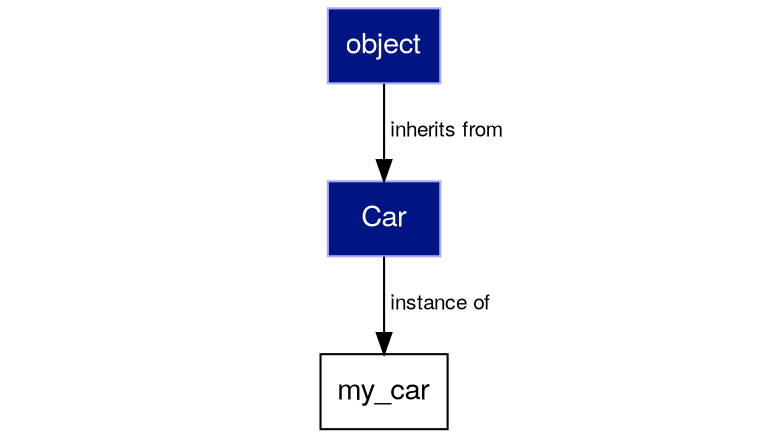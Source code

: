 digraph {
    ratio=0.56

    node [
        shape=box
        fontname="Helvetica Neue"
    ]

    edge [
        fontname="Helvetica Neue"
        fontsize=10
    ]

    object, Car[
        style=filled
        fillcolor="#001484"
        color = "#aaaaff"
        fontcolor=white
    ]

    object -> Car [label=" inherits from"]
    Car -> my_car [label=" instance of"]

    //{rank = same; Car; my_car}
}